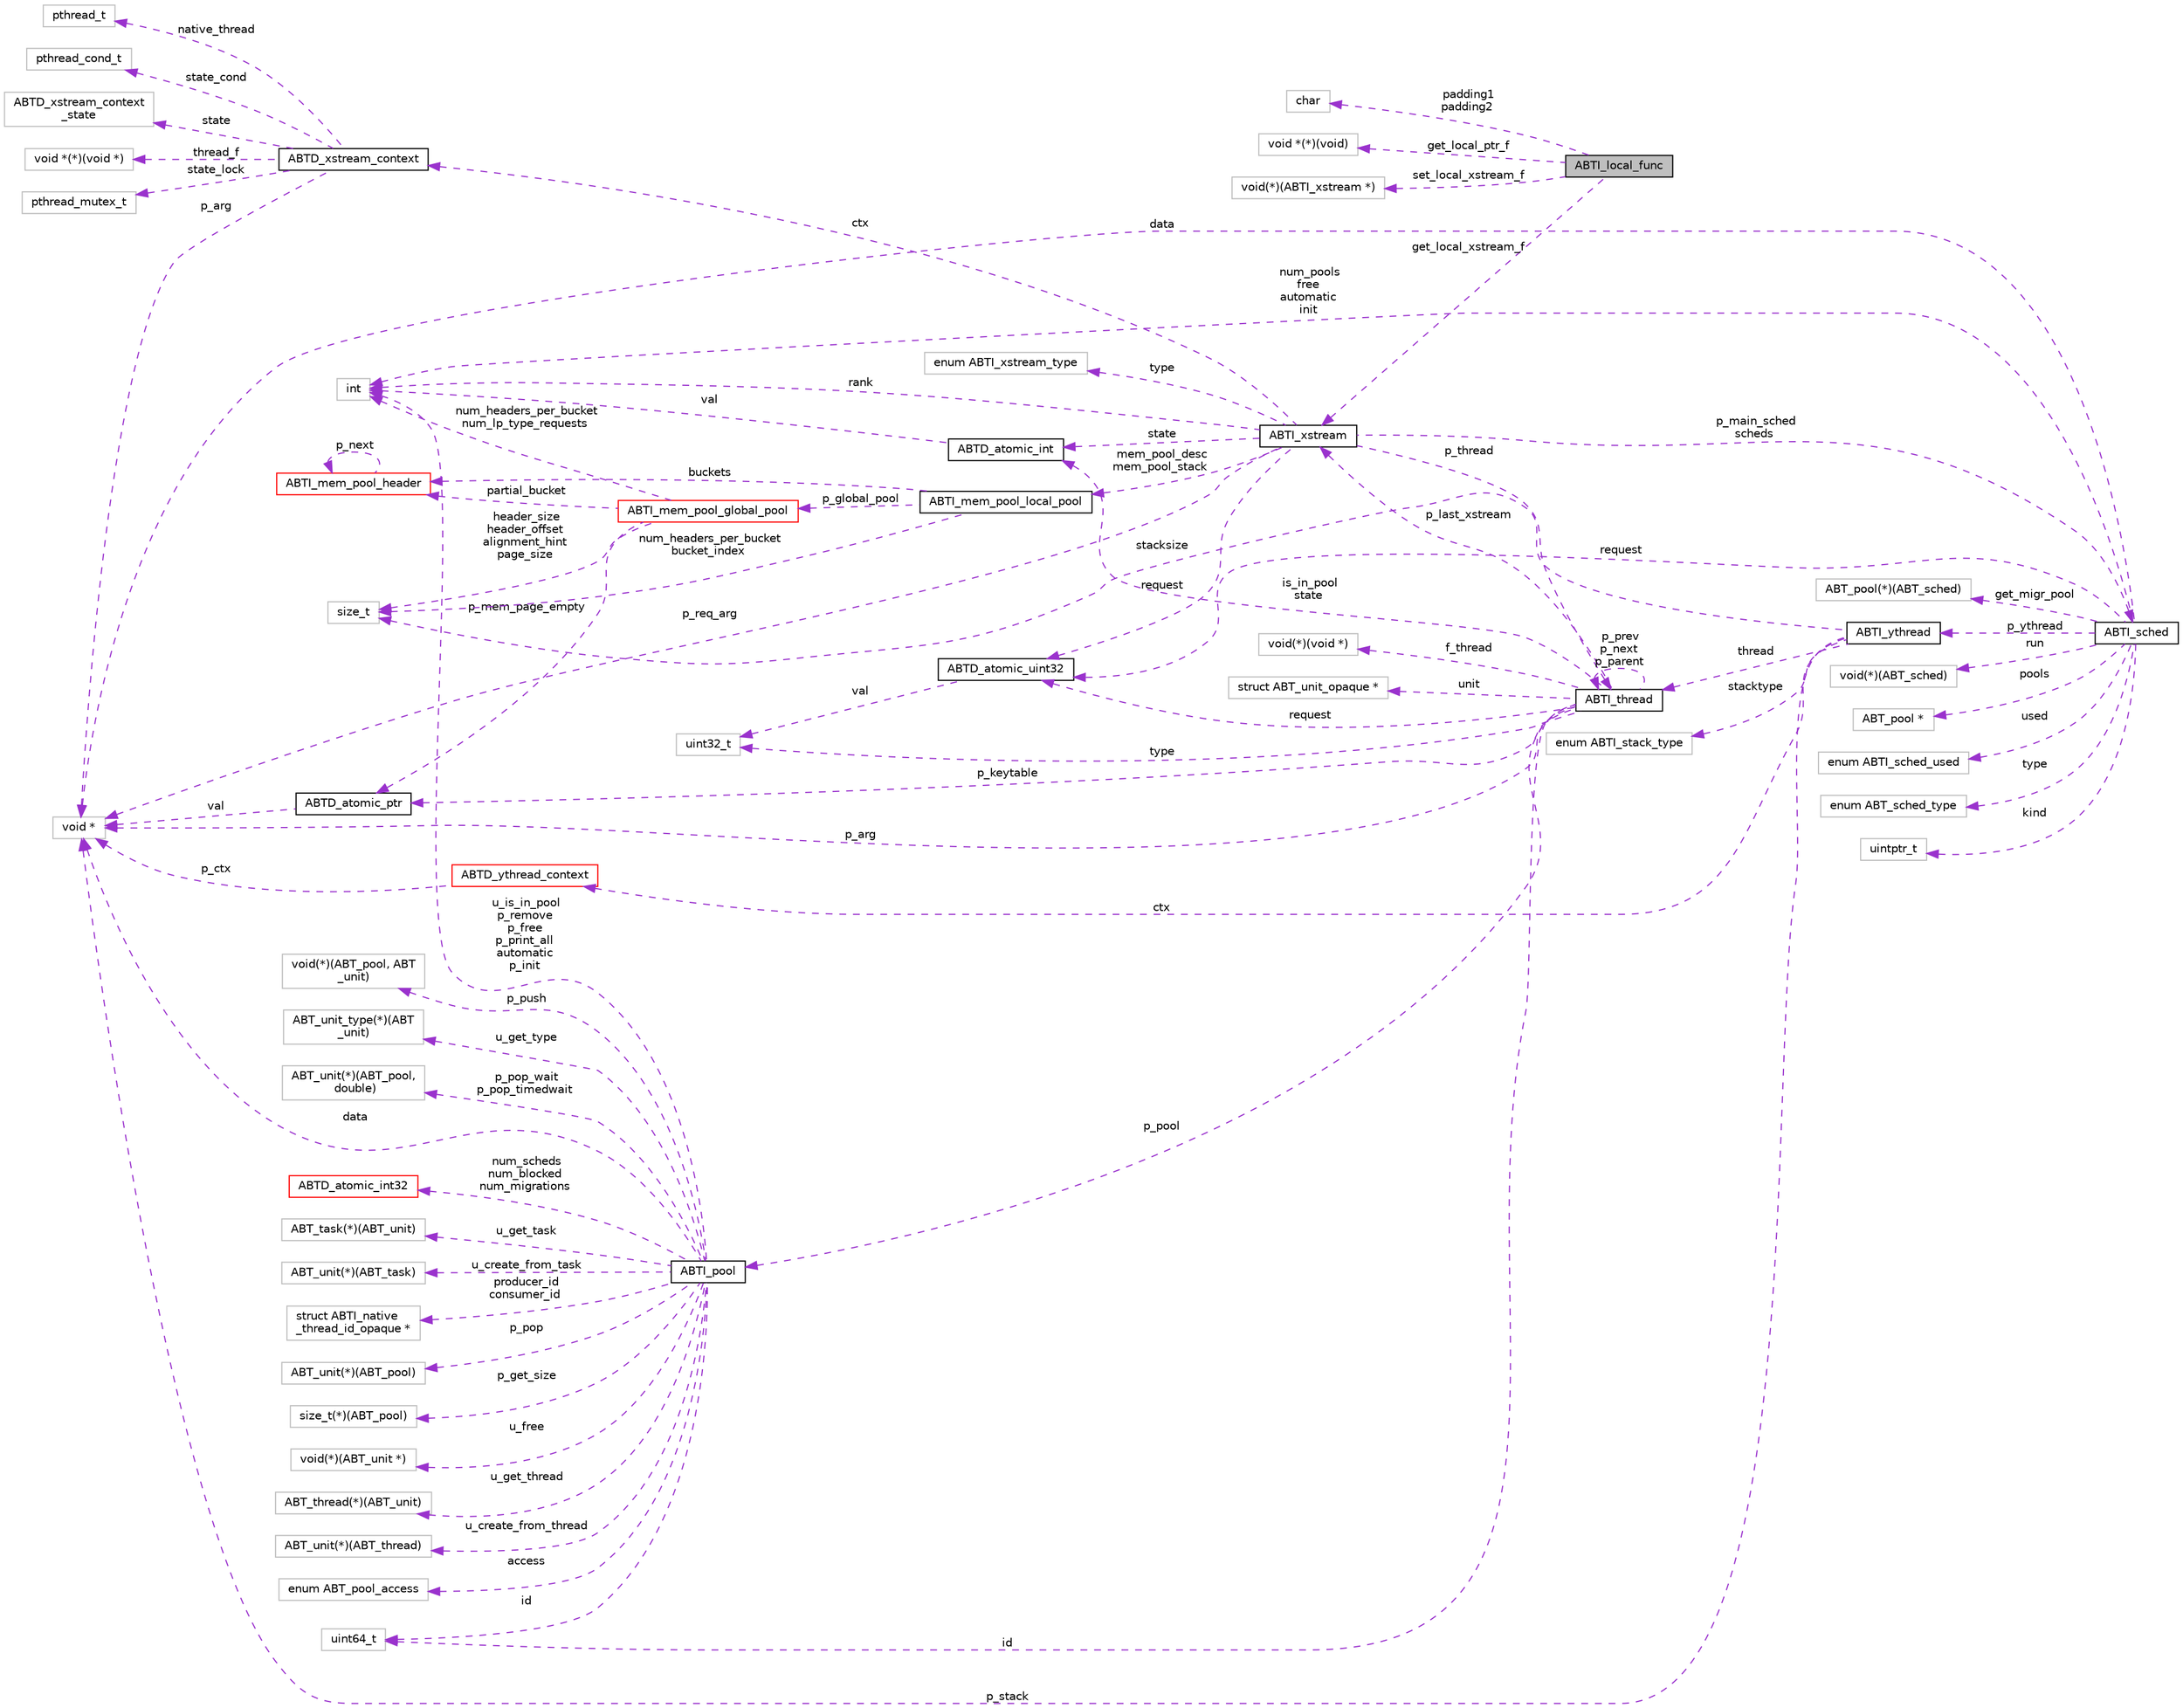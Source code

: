 digraph "ABTI_local_func"
{
  edge [fontname="Helvetica",fontsize="10",labelfontname="Helvetica",labelfontsize="10"];
  node [fontname="Helvetica",fontsize="10",shape=record];
  rankdir="LR";
  Node1 [label="ABTI_local_func",height=0.2,width=0.4,color="black", fillcolor="grey75", style="filled" fontcolor="black"];
  Node2 -> Node1 [dir="back",color="darkorchid3",fontsize="10",style="dashed",label=" set_local_xstream_f" ,fontname="Helvetica"];
  Node2 [label="void(*)(ABTI_xstream *)",height=0.2,width=0.4,color="grey75", fillcolor="white", style="filled"];
  Node3 -> Node1 [dir="back",color="darkorchid3",fontsize="10",style="dashed",label=" padding1\npadding2" ,fontname="Helvetica"];
  Node3 [label="char",height=0.2,width=0.4,color="grey75", fillcolor="white", style="filled"];
  Node4 -> Node1 [dir="back",color="darkorchid3",fontsize="10",style="dashed",label=" get_local_xstream_f" ,fontname="Helvetica"];
  Node4 [label="ABTI_xstream",height=0.2,width=0.4,color="black", fillcolor="white", style="filled",URL="$dc/d3f/structABTI__xstream.html"];
  Node5 -> Node4 [dir="back",color="darkorchid3",fontsize="10",style="dashed",label=" ctx" ,fontname="Helvetica"];
  Node5 [label="ABTD_xstream_context",height=0.2,width=0.4,color="black", fillcolor="white", style="filled",URL="$df/dec/structABTD__xstream__context.html"];
  Node6 -> Node5 [dir="back",color="darkorchid3",fontsize="10",style="dashed",label=" state" ,fontname="Helvetica"];
  Node6 [label="ABTD_xstream_context\l_state",height=0.2,width=0.4,color="grey75", fillcolor="white", style="filled"];
  Node7 -> Node5 [dir="back",color="darkorchid3",fontsize="10",style="dashed",label=" thread_f" ,fontname="Helvetica"];
  Node7 [label="void *(*)(void *)",height=0.2,width=0.4,color="grey75", fillcolor="white", style="filled"];
  Node8 -> Node5 [dir="back",color="darkorchid3",fontsize="10",style="dashed",label=" state_lock" ,fontname="Helvetica"];
  Node8 [label="pthread_mutex_t",height=0.2,width=0.4,color="grey75", fillcolor="white", style="filled"];
  Node9 -> Node5 [dir="back",color="darkorchid3",fontsize="10",style="dashed",label=" native_thread" ,fontname="Helvetica"];
  Node9 [label="pthread_t",height=0.2,width=0.4,color="grey75", fillcolor="white", style="filled"];
  Node10 -> Node5 [dir="back",color="darkorchid3",fontsize="10",style="dashed",label=" state_cond" ,fontname="Helvetica"];
  Node10 [label="pthread_cond_t",height=0.2,width=0.4,color="grey75", fillcolor="white", style="filled"];
  Node11 -> Node5 [dir="back",color="darkorchid3",fontsize="10",style="dashed",label=" p_arg" ,fontname="Helvetica"];
  Node11 [label="void *",height=0.2,width=0.4,color="grey75", fillcolor="white", style="filled"];
  Node12 -> Node4 [dir="back",color="darkorchid3",fontsize="10",style="dashed",label=" p_thread" ,fontname="Helvetica"];
  Node12 [label="ABTI_thread",height=0.2,width=0.4,color="black", fillcolor="white", style="filled",URL="$d3/d55/structABTI__thread.html"];
  Node13 -> Node12 [dir="back",color="darkorchid3",fontsize="10",style="dashed",label=" f_thread" ,fontname="Helvetica"];
  Node13 [label="void(*)(void *)",height=0.2,width=0.4,color="grey75", fillcolor="white", style="filled"];
  Node14 -> Node12 [dir="back",color="darkorchid3",fontsize="10",style="dashed",label=" id" ,fontname="Helvetica"];
  Node14 [label="uint64_t",height=0.2,width=0.4,color="grey75", fillcolor="white", style="filled"];
  Node12 -> Node12 [dir="back",color="darkorchid3",fontsize="10",style="dashed",label=" p_prev\np_next\np_parent" ,fontname="Helvetica"];
  Node15 -> Node12 [dir="back",color="darkorchid3",fontsize="10",style="dashed",label=" p_pool" ,fontname="Helvetica"];
  Node15 [label="ABTI_pool",height=0.2,width=0.4,color="black", fillcolor="white", style="filled",URL="$df/d65/structABTI__pool.html"];
  Node16 -> Node15 [dir="back",color="darkorchid3",fontsize="10",style="dashed",label=" p_get_size" ,fontname="Helvetica"];
  Node16 [label="size_t(*)(ABT_pool)",height=0.2,width=0.4,color="grey75", fillcolor="white", style="filled"];
  Node17 -> Node15 [dir="back",color="darkorchid3",fontsize="10",style="dashed",label=" u_free" ,fontname="Helvetica"];
  Node17 [label="void(*)(ABT_unit *)",height=0.2,width=0.4,color="grey75", fillcolor="white", style="filled"];
  Node18 -> Node15 [dir="back",color="darkorchid3",fontsize="10",style="dashed",label=" u_get_thread" ,fontname="Helvetica"];
  Node18 [label="ABT_thread(*)(ABT_unit)",height=0.2,width=0.4,color="grey75", fillcolor="white", style="filled"];
  Node19 -> Node15 [dir="back",color="darkorchid3",fontsize="10",style="dashed",label=" u_create_from_thread" ,fontname="Helvetica"];
  Node19 [label="ABT_unit(*)(ABT_thread)",height=0.2,width=0.4,color="grey75", fillcolor="white", style="filled"];
  Node14 -> Node15 [dir="back",color="darkorchid3",fontsize="10",style="dashed",label=" id" ,fontname="Helvetica"];
  Node20 -> Node15 [dir="back",color="darkorchid3",fontsize="10",style="dashed",label=" access" ,fontname="Helvetica"];
  Node20 [label="enum ABT_pool_access",height=0.2,width=0.4,color="grey75", fillcolor="white", style="filled"];
  Node21 -> Node15 [dir="back",color="darkorchid3",fontsize="10",style="dashed",label=" p_push" ,fontname="Helvetica"];
  Node21 [label="void(*)(ABT_pool, ABT\l_unit)",height=0.2,width=0.4,color="grey75", fillcolor="white", style="filled"];
  Node22 -> Node15 [dir="back",color="darkorchid3",fontsize="10",style="dashed",label=" u_get_type" ,fontname="Helvetica"];
  Node22 [label="ABT_unit_type(*)(ABT\l_unit)",height=0.2,width=0.4,color="grey75", fillcolor="white", style="filled"];
  Node23 -> Node15 [dir="back",color="darkorchid3",fontsize="10",style="dashed",label=" p_pop_wait\np_pop_timedwait" ,fontname="Helvetica"];
  Node23 [label="ABT_unit(*)(ABT_pool,\l double)",height=0.2,width=0.4,color="grey75", fillcolor="white", style="filled"];
  Node24 -> Node15 [dir="back",color="darkorchid3",fontsize="10",style="dashed",label=" u_is_in_pool\np_remove\np_free\np_print_all\nautomatic\np_init" ,fontname="Helvetica"];
  Node24 [label="int",height=0.2,width=0.4,color="grey75", fillcolor="white", style="filled"];
  Node25 -> Node15 [dir="back",color="darkorchid3",fontsize="10",style="dashed",label=" num_scheds\nnum_blocked\nnum_migrations" ,fontname="Helvetica"];
  Node25 [label="ABTD_atomic_int32",height=0.2,width=0.4,color="red", fillcolor="white", style="filled",URL="$db/d9a/structABTD__atomic__int32.html"];
  Node26 -> Node15 [dir="back",color="darkorchid3",fontsize="10",style="dashed",label=" u_get_task" ,fontname="Helvetica"];
  Node26 [label="ABT_task(*)(ABT_unit)",height=0.2,width=0.4,color="grey75", fillcolor="white", style="filled"];
  Node27 -> Node15 [dir="back",color="darkorchid3",fontsize="10",style="dashed",label=" u_create_from_task" ,fontname="Helvetica"];
  Node27 [label="ABT_unit(*)(ABT_task)",height=0.2,width=0.4,color="grey75", fillcolor="white", style="filled"];
  Node28 -> Node15 [dir="back",color="darkorchid3",fontsize="10",style="dashed",label=" producer_id\nconsumer_id" ,fontname="Helvetica"];
  Node28 [label="struct ABTI_native\l_thread_id_opaque *",height=0.2,width=0.4,color="grey75", fillcolor="white", style="filled"];
  Node29 -> Node15 [dir="back",color="darkorchid3",fontsize="10",style="dashed",label=" p_pop" ,fontname="Helvetica"];
  Node29 [label="ABT_unit(*)(ABT_pool)",height=0.2,width=0.4,color="grey75", fillcolor="white", style="filled"];
  Node11 -> Node15 [dir="back",color="darkorchid3",fontsize="10",style="dashed",label=" data" ,fontname="Helvetica"];
  Node4 -> Node12 [dir="back",color="darkorchid3",fontsize="10",style="dashed",label=" p_last_xstream" ,fontname="Helvetica"];
  Node30 -> Node12 [dir="back",color="darkorchid3",fontsize="10",style="dashed",label=" type" ,fontname="Helvetica"];
  Node30 [label="uint32_t",height=0.2,width=0.4,color="grey75", fillcolor="white", style="filled"];
  Node31 -> Node12 [dir="back",color="darkorchid3",fontsize="10",style="dashed",label=" is_in_pool\nstate" ,fontname="Helvetica"];
  Node31 [label="ABTD_atomic_int",height=0.2,width=0.4,color="black", fillcolor="white", style="filled",URL="$d5/df5/structABTD__atomic__int.html"];
  Node24 -> Node31 [dir="back",color="darkorchid3",fontsize="10",style="dashed",label=" val" ,fontname="Helvetica"];
  Node32 -> Node12 [dir="back",color="darkorchid3",fontsize="10",style="dashed",label=" p_keytable" ,fontname="Helvetica"];
  Node32 [label="ABTD_atomic_ptr",height=0.2,width=0.4,color="black", fillcolor="white", style="filled",URL="$df/d5b/structABTD__atomic__ptr.html"];
  Node11 -> Node32 [dir="back",color="darkorchid3",fontsize="10",style="dashed",label=" val" ,fontname="Helvetica"];
  Node33 -> Node12 [dir="back",color="darkorchid3",fontsize="10",style="dashed",label=" request" ,fontname="Helvetica"];
  Node33 [label="ABTD_atomic_uint32",height=0.2,width=0.4,color="black", fillcolor="white", style="filled",URL="$db/df7/structABTD__atomic__uint32.html"];
  Node30 -> Node33 [dir="back",color="darkorchid3",fontsize="10",style="dashed",label=" val" ,fontname="Helvetica"];
  Node11 -> Node12 [dir="back",color="darkorchid3",fontsize="10",style="dashed",label=" p_arg" ,fontname="Helvetica"];
  Node34 -> Node12 [dir="back",color="darkorchid3",fontsize="10",style="dashed",label=" unit" ,fontname="Helvetica"];
  Node34 [label="struct ABT_unit_opaque *",height=0.2,width=0.4,color="grey75", fillcolor="white", style="filled"];
  Node35 -> Node4 [dir="back",color="darkorchid3",fontsize="10",style="dashed",label=" p_main_sched\nscheds" ,fontname="Helvetica"];
  Node35 [label="ABTI_sched",height=0.2,width=0.4,color="black", fillcolor="white", style="filled",URL="$d0/dd5/structABTI__sched.html"];
  Node36 -> Node35 [dir="back",color="darkorchid3",fontsize="10",style="dashed",label=" get_migr_pool" ,fontname="Helvetica"];
  Node36 [label="ABT_pool(*)(ABT_sched)",height=0.2,width=0.4,color="grey75", fillcolor="white", style="filled"];
  Node37 -> Node35 [dir="back",color="darkorchid3",fontsize="10",style="dashed",label=" p_ythread" ,fontname="Helvetica"];
  Node37 [label="ABTI_ythread",height=0.2,width=0.4,color="black", fillcolor="white", style="filled",URL="$d5/d5f/structABTI__ythread.html"];
  Node12 -> Node37 [dir="back",color="darkorchid3",fontsize="10",style="dashed",label=" thread" ,fontname="Helvetica"];
  Node38 -> Node37 [dir="back",color="darkorchid3",fontsize="10",style="dashed",label=" stacksize" ,fontname="Helvetica"];
  Node38 [label="size_t",height=0.2,width=0.4,color="grey75", fillcolor="white", style="filled"];
  Node39 -> Node37 [dir="back",color="darkorchid3",fontsize="10",style="dashed",label=" ctx" ,fontname="Helvetica"];
  Node39 [label="ABTD_ythread_context",height=0.2,width=0.4,color="red", fillcolor="white", style="filled",URL="$d8/df3/structABTD__ythread__context.html"];
  Node11 -> Node39 [dir="back",color="darkorchid3",fontsize="10",style="dashed",label=" p_ctx" ,fontname="Helvetica"];
  Node40 -> Node37 [dir="back",color="darkorchid3",fontsize="10",style="dashed",label=" stacktype" ,fontname="Helvetica"];
  Node40 [label="enum ABTI_stack_type",height=0.2,width=0.4,color="grey75", fillcolor="white", style="filled"];
  Node11 -> Node37 [dir="back",color="darkorchid3",fontsize="10",style="dashed",label=" p_stack" ,fontname="Helvetica"];
  Node24 -> Node35 [dir="back",color="darkorchid3",fontsize="10",style="dashed",label=" num_pools\nfree\nautomatic\ninit" ,fontname="Helvetica"];
  Node41 -> Node35 [dir="back",color="darkorchid3",fontsize="10",style="dashed",label=" run" ,fontname="Helvetica"];
  Node41 [label="void(*)(ABT_sched)",height=0.2,width=0.4,color="grey75", fillcolor="white", style="filled"];
  Node42 -> Node35 [dir="back",color="darkorchid3",fontsize="10",style="dashed",label=" pools" ,fontname="Helvetica"];
  Node42 [label="ABT_pool *",height=0.2,width=0.4,color="grey75", fillcolor="white", style="filled"];
  Node33 -> Node35 [dir="back",color="darkorchid3",fontsize="10",style="dashed",label=" request" ,fontname="Helvetica"];
  Node43 -> Node35 [dir="back",color="darkorchid3",fontsize="10",style="dashed",label=" used" ,fontname="Helvetica"];
  Node43 [label="enum ABTI_sched_used",height=0.2,width=0.4,color="grey75", fillcolor="white", style="filled"];
  Node11 -> Node35 [dir="back",color="darkorchid3",fontsize="10",style="dashed",label=" data" ,fontname="Helvetica"];
  Node44 -> Node35 [dir="back",color="darkorchid3",fontsize="10",style="dashed",label=" type" ,fontname="Helvetica"];
  Node44 [label="enum ABT_sched_type",height=0.2,width=0.4,color="grey75", fillcolor="white", style="filled"];
  Node45 -> Node35 [dir="back",color="darkorchid3",fontsize="10",style="dashed",label=" kind" ,fontname="Helvetica"];
  Node45 [label="uintptr_t",height=0.2,width=0.4,color="grey75", fillcolor="white", style="filled"];
  Node46 -> Node4 [dir="back",color="darkorchid3",fontsize="10",style="dashed",label=" type" ,fontname="Helvetica"];
  Node46 [label="enum ABTI_xstream_type",height=0.2,width=0.4,color="grey75", fillcolor="white", style="filled"];
  Node31 -> Node4 [dir="back",color="darkorchid3",fontsize="10",style="dashed",label=" state" ,fontname="Helvetica"];
  Node24 -> Node4 [dir="back",color="darkorchid3",fontsize="10",style="dashed",label=" rank" ,fontname="Helvetica"];
  Node47 -> Node4 [dir="back",color="darkorchid3",fontsize="10",style="dashed",label=" mem_pool_desc\nmem_pool_stack" ,fontname="Helvetica"];
  Node47 [label="ABTI_mem_pool_local_pool",height=0.2,width=0.4,color="black", fillcolor="white", style="filled",URL="$d6/d69/structABTI__mem__pool__local__pool.html"];
  Node38 -> Node47 [dir="back",color="darkorchid3",fontsize="10",style="dashed",label=" num_headers_per_bucket\nbucket_index" ,fontname="Helvetica"];
  Node48 -> Node47 [dir="back",color="darkorchid3",fontsize="10",style="dashed",label=" buckets" ,fontname="Helvetica"];
  Node48 [label="ABTI_mem_pool_header",height=0.2,width=0.4,color="red", fillcolor="white", style="filled",URL="$de/d24/structABTI__mem__pool__header.html"];
  Node48 -> Node48 [dir="back",color="darkorchid3",fontsize="10",style="dashed",label=" p_next" ,fontname="Helvetica"];
  Node49 -> Node47 [dir="back",color="darkorchid3",fontsize="10",style="dashed",label=" p_global_pool" ,fontname="Helvetica"];
  Node49 [label="ABTI_mem_pool_global_pool",height=0.2,width=0.4,color="red", fillcolor="white", style="filled",URL="$d7/de4/structABTI__mem__pool__global__pool.html"];
  Node38 -> Node49 [dir="back",color="darkorchid3",fontsize="10",style="dashed",label=" header_size\nheader_offset\nalignment_hint\npage_size" ,fontname="Helvetica"];
  Node48 -> Node49 [dir="back",color="darkorchid3",fontsize="10",style="dashed",label=" partial_bucket" ,fontname="Helvetica"];
  Node24 -> Node49 [dir="back",color="darkorchid3",fontsize="10",style="dashed",label=" num_headers_per_bucket\nnum_lp_type_requests" ,fontname="Helvetica"];
  Node32 -> Node49 [dir="back",color="darkorchid3",fontsize="10",style="dashed",label=" p_mem_page_empty" ,fontname="Helvetica"];
  Node33 -> Node4 [dir="back",color="darkorchid3",fontsize="10",style="dashed",label=" request" ,fontname="Helvetica"];
  Node11 -> Node4 [dir="back",color="darkorchid3",fontsize="10",style="dashed",label=" p_req_arg" ,fontname="Helvetica"];
  Node50 -> Node1 [dir="back",color="darkorchid3",fontsize="10",style="dashed",label=" get_local_ptr_f" ,fontname="Helvetica"];
  Node50 [label="void *(*)(void)",height=0.2,width=0.4,color="grey75", fillcolor="white", style="filled"];
}

